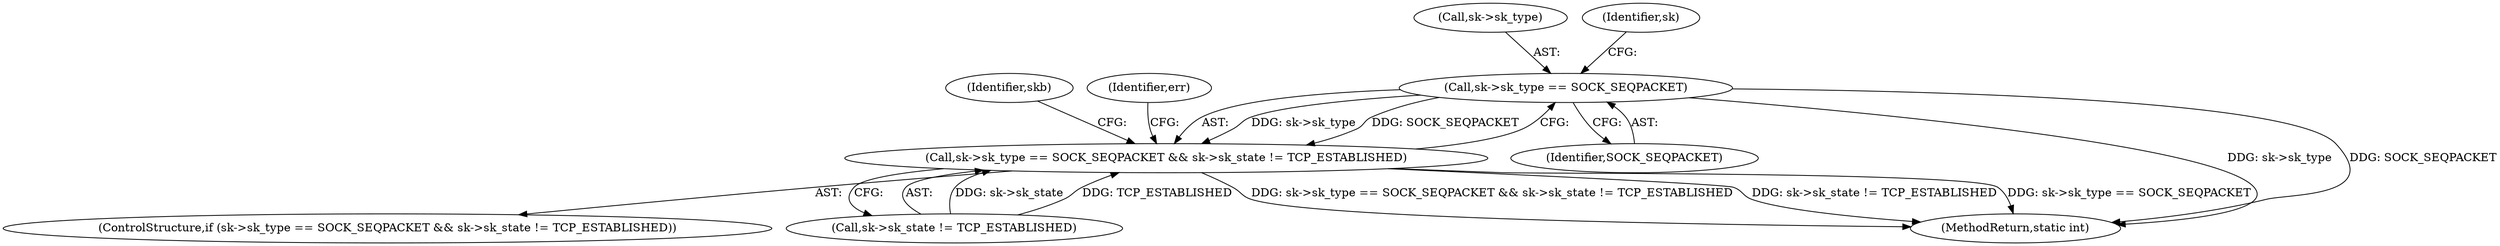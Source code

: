 digraph "0_linux_f3d3342602f8bcbf37d7c46641cb9bca7618eb1c_5@pointer" {
"1000127" [label="(Call,sk->sk_type == SOCK_SEQPACKET)"];
"1000126" [label="(Call,sk->sk_type == SOCK_SEQPACKET && sk->sk_state != TCP_ESTABLISHED)"];
"1000144" [label="(Identifier,skb)"];
"1000132" [label="(Call,sk->sk_state != TCP_ESTABLISHED)"];
"1000125" [label="(ControlStructure,if (sk->sk_type == SOCK_SEQPACKET && sk->sk_state != TCP_ESTABLISHED))"];
"1000128" [label="(Call,sk->sk_type)"];
"1000127" [label="(Call,sk->sk_type == SOCK_SEQPACKET)"];
"1000131" [label="(Identifier,SOCK_SEQPACKET)"];
"1000139" [label="(Identifier,err)"];
"1000311" [label="(MethodReturn,static int)"];
"1000134" [label="(Identifier,sk)"];
"1000126" [label="(Call,sk->sk_type == SOCK_SEQPACKET && sk->sk_state != TCP_ESTABLISHED)"];
"1000127" -> "1000126"  [label="AST: "];
"1000127" -> "1000131"  [label="CFG: "];
"1000128" -> "1000127"  [label="AST: "];
"1000131" -> "1000127"  [label="AST: "];
"1000134" -> "1000127"  [label="CFG: "];
"1000126" -> "1000127"  [label="CFG: "];
"1000127" -> "1000311"  [label="DDG: sk->sk_type"];
"1000127" -> "1000311"  [label="DDG: SOCK_SEQPACKET"];
"1000127" -> "1000126"  [label="DDG: sk->sk_type"];
"1000127" -> "1000126"  [label="DDG: SOCK_SEQPACKET"];
"1000126" -> "1000125"  [label="AST: "];
"1000126" -> "1000132"  [label="CFG: "];
"1000132" -> "1000126"  [label="AST: "];
"1000139" -> "1000126"  [label="CFG: "];
"1000144" -> "1000126"  [label="CFG: "];
"1000126" -> "1000311"  [label="DDG: sk->sk_type == SOCK_SEQPACKET && sk->sk_state != TCP_ESTABLISHED"];
"1000126" -> "1000311"  [label="DDG: sk->sk_state != TCP_ESTABLISHED"];
"1000126" -> "1000311"  [label="DDG: sk->sk_type == SOCK_SEQPACKET"];
"1000132" -> "1000126"  [label="DDG: sk->sk_state"];
"1000132" -> "1000126"  [label="DDG: TCP_ESTABLISHED"];
}
